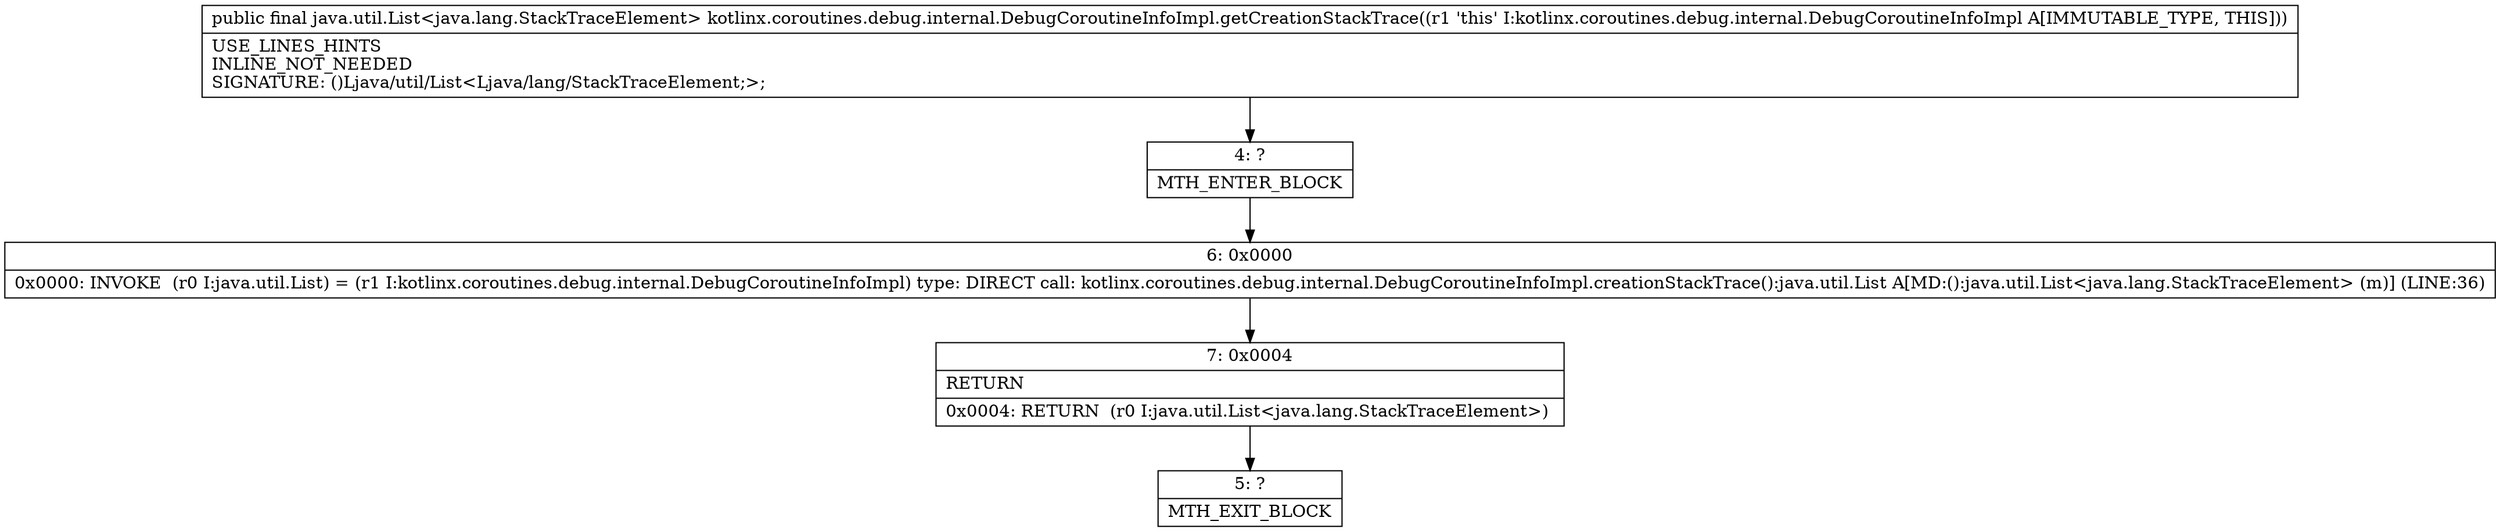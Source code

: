 digraph "CFG forkotlinx.coroutines.debug.internal.DebugCoroutineInfoImpl.getCreationStackTrace()Ljava\/util\/List;" {
Node_4 [shape=record,label="{4\:\ ?|MTH_ENTER_BLOCK\l}"];
Node_6 [shape=record,label="{6\:\ 0x0000|0x0000: INVOKE  (r0 I:java.util.List) = (r1 I:kotlinx.coroutines.debug.internal.DebugCoroutineInfoImpl) type: DIRECT call: kotlinx.coroutines.debug.internal.DebugCoroutineInfoImpl.creationStackTrace():java.util.List A[MD:():java.util.List\<java.lang.StackTraceElement\> (m)] (LINE:36)\l}"];
Node_7 [shape=record,label="{7\:\ 0x0004|RETURN\l|0x0004: RETURN  (r0 I:java.util.List\<java.lang.StackTraceElement\>) \l}"];
Node_5 [shape=record,label="{5\:\ ?|MTH_EXIT_BLOCK\l}"];
MethodNode[shape=record,label="{public final java.util.List\<java.lang.StackTraceElement\> kotlinx.coroutines.debug.internal.DebugCoroutineInfoImpl.getCreationStackTrace((r1 'this' I:kotlinx.coroutines.debug.internal.DebugCoroutineInfoImpl A[IMMUTABLE_TYPE, THIS]))  | USE_LINES_HINTS\lINLINE_NOT_NEEDED\lSIGNATURE: ()Ljava\/util\/List\<Ljava\/lang\/StackTraceElement;\>;\l}"];
MethodNode -> Node_4;Node_4 -> Node_6;
Node_6 -> Node_7;
Node_7 -> Node_5;
}

